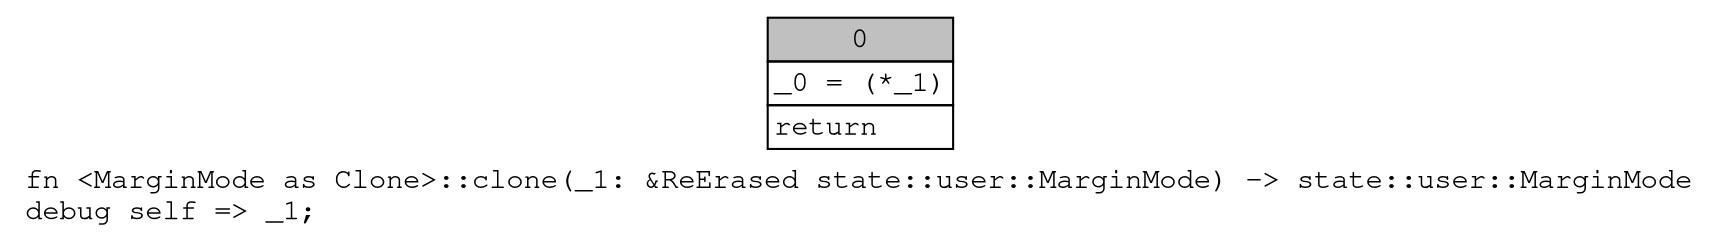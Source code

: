 digraph Mir_0_18849 {
    graph [fontname="Courier, monospace"];
    node [fontname="Courier, monospace"];
    edge [fontname="Courier, monospace"];
    label=<fn &lt;MarginMode as Clone&gt;::clone(_1: &amp;ReErased state::user::MarginMode) -&gt; state::user::MarginMode<br align="left"/>debug self =&gt; _1;<br align="left"/>>;
    bb0__0_18849 [shape="none", label=<<table border="0" cellborder="1" cellspacing="0"><tr><td bgcolor="gray" align="center" colspan="1">0</td></tr><tr><td align="left" balign="left">_0 = (*_1)<br/></td></tr><tr><td align="left">return</td></tr></table>>];
}
